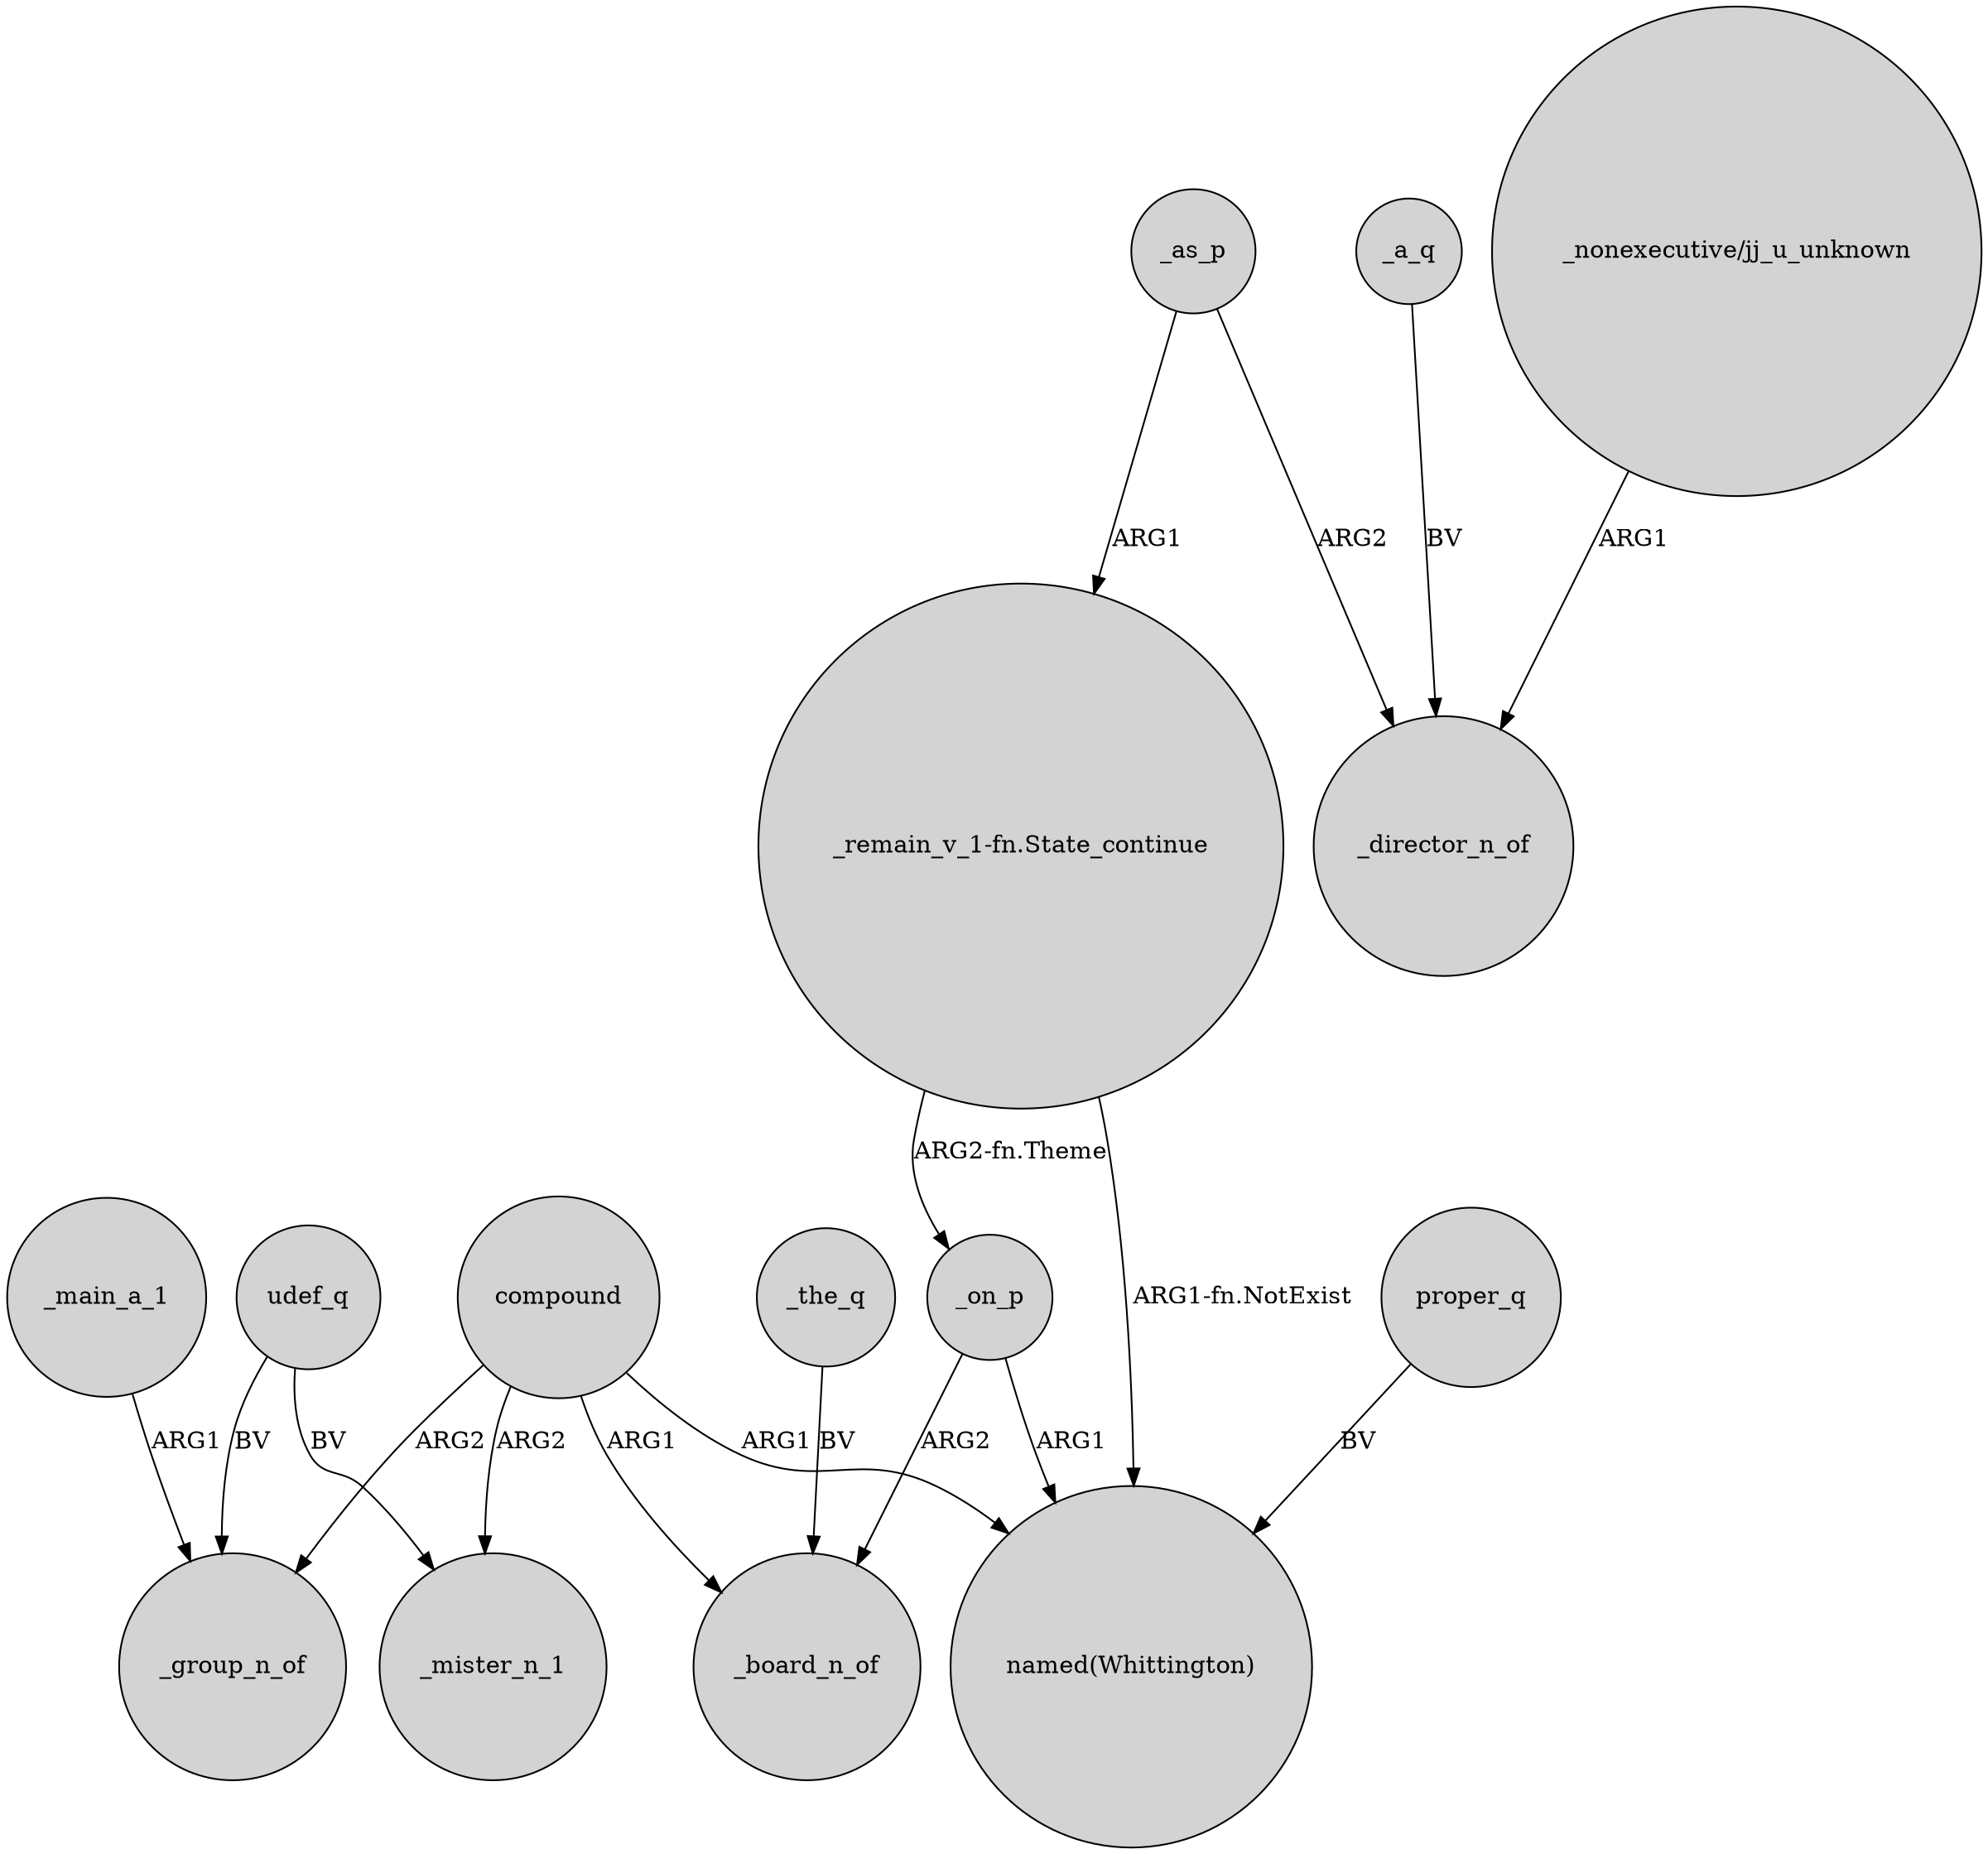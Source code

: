 digraph {
	node [shape=circle style=filled]
	udef_q -> _mister_n_1 [label=BV]
	compound -> "named(Whittington)" [label=ARG1]
	"_remain_v_1-fn.State_continue" -> _on_p [label="ARG2-fn.Theme"]
	_on_p -> "named(Whittington)" [label=ARG1]
	_main_a_1 -> _group_n_of [label=ARG1]
	_as_p -> "_remain_v_1-fn.State_continue" [label=ARG1]
	_as_p -> _director_n_of [label=ARG2]
	_the_q -> _board_n_of [label=BV]
	"_remain_v_1-fn.State_continue" -> "named(Whittington)" [label="ARG1-fn.NotExist"]
	_a_q -> _director_n_of [label=BV]
	compound -> _board_n_of [label=ARG1]
	udef_q -> _group_n_of [label=BV]
	compound -> _mister_n_1 [label=ARG2]
	compound -> _group_n_of [label=ARG2]
	_on_p -> _board_n_of [label=ARG2]
	proper_q -> "named(Whittington)" [label=BV]
	"_nonexecutive/jj_u_unknown" -> _director_n_of [label=ARG1]
}
